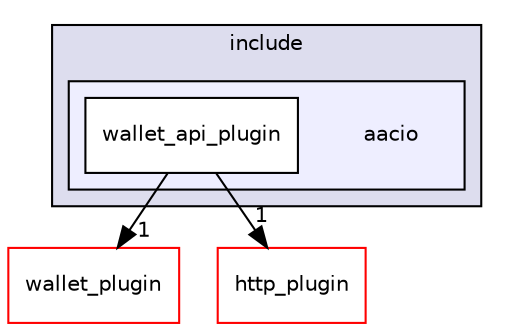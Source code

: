 digraph "plugins/wallet_api_plugin/include/aacio" {
  compound=true
  node [ fontsize="10", fontname="Helvetica"];
  edge [ labelfontsize="10", labelfontname="Helvetica"];
  subgraph clusterdir_bdabe7338566c11e87f79bd67e4cdcf9 {
    graph [ bgcolor="#ddddee", pencolor="black", label="include" fontname="Helvetica", fontsize="10", URL="dir_bdabe7338566c11e87f79bd67e4cdcf9.html"]
  subgraph clusterdir_000f35b419c51d8fbf064a03b442b99d {
    graph [ bgcolor="#eeeeff", pencolor="black", label="" URL="dir_000f35b419c51d8fbf064a03b442b99d.html"];
    dir_000f35b419c51d8fbf064a03b442b99d [shape=plaintext label="aacio"];
    dir_e64592b633d1a7367c49770e9c973367 [shape=box label="wallet_api_plugin" color="black" fillcolor="white" style="filled" URL="dir_e64592b633d1a7367c49770e9c973367.html"];
  }
  }
  dir_0b3dfba0f864d9a26bf81616cf3bac85 [shape=box label="wallet_plugin" fillcolor="white" style="filled" color="red" URL="dir_0b3dfba0f864d9a26bf81616cf3bac85.html"];
  dir_f833ff7a85c55360bd990f87a6f90636 [shape=box label="http_plugin" fillcolor="white" style="filled" color="red" URL="dir_f833ff7a85c55360bd990f87a6f90636.html"];
  dir_e64592b633d1a7367c49770e9c973367->dir_0b3dfba0f864d9a26bf81616cf3bac85 [headlabel="1", labeldistance=1.5 headhref="dir_001883_001884.html"];
  dir_e64592b633d1a7367c49770e9c973367->dir_f833ff7a85c55360bd990f87a6f90636 [headlabel="1", labeldistance=1.5 headhref="dir_001883_001856.html"];
}
